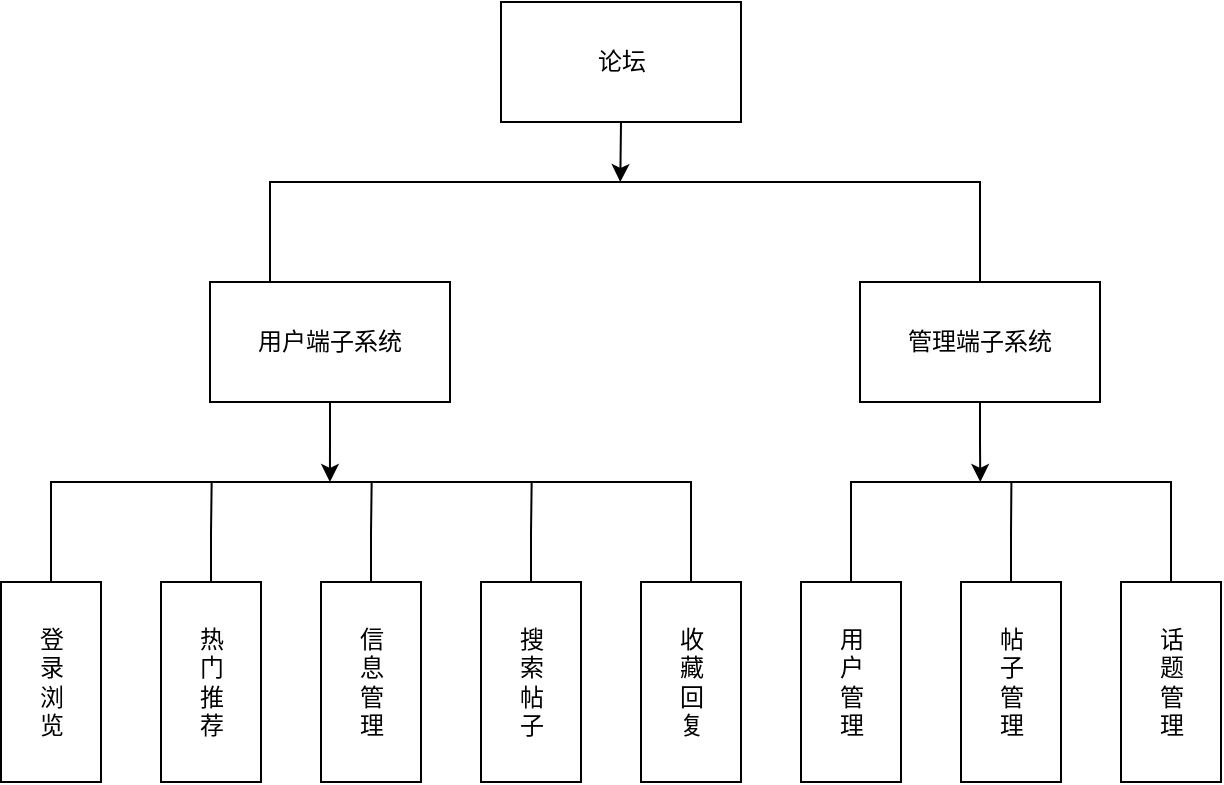 <mxfile version="17.4.0" type="github">
  <diagram id="6OVNL7MLLj3abh7c32OE" name="Page-1">
    <mxGraphModel dx="733" dy="405" grid="1" gridSize="10" guides="1" tooltips="1" connect="1" arrows="1" fold="1" page="1" pageScale="1" pageWidth="827" pageHeight="1169" math="0" shadow="0">
      <root>
        <mxCell id="0" />
        <mxCell id="1" parent="0" />
        <mxCell id="kMjIAKgMOnP7UoTgWlDa-37" style="edgeStyle=orthogonalEdgeStyle;rounded=0;orthogonalLoop=1;jettySize=auto;html=1;exitX=0.5;exitY=1;exitDx=0;exitDy=0;endArrow=classic;endFill=1;elbow=vertical;" edge="1" parent="1" source="kMjIAKgMOnP7UoTgWlDa-1">
          <mxGeometry relative="1" as="geometry">
            <mxPoint x="395.148" y="140" as="targetPoint" />
          </mxGeometry>
        </mxCell>
        <mxCell id="kMjIAKgMOnP7UoTgWlDa-1" value="论坛" style="rounded=0;whiteSpace=wrap;html=1;" vertex="1" parent="1">
          <mxGeometry x="335.5" y="50" width="120" height="60" as="geometry" />
        </mxCell>
        <mxCell id="kMjIAKgMOnP7UoTgWlDa-36" style="edgeStyle=orthogonalEdgeStyle;rounded=0;orthogonalLoop=1;jettySize=auto;html=1;exitX=0.5;exitY=0;exitDx=0;exitDy=0;endArrow=none;endFill=0;elbow=vertical;entryX=0.5;entryY=0;entryDx=0;entryDy=0;" edge="1" parent="1" source="kMjIAKgMOnP7UoTgWlDa-2" target="kMjIAKgMOnP7UoTgWlDa-4">
          <mxGeometry relative="1" as="geometry">
            <mxPoint x="540" y="150" as="targetPoint" />
            <Array as="points">
              <mxPoint x="220" y="140" />
              <mxPoint x="575" y="140" />
            </Array>
          </mxGeometry>
        </mxCell>
        <mxCell id="kMjIAKgMOnP7UoTgWlDa-39" style="edgeStyle=orthogonalEdgeStyle;rounded=0;orthogonalLoop=1;jettySize=auto;html=1;exitX=0.5;exitY=1;exitDx=0;exitDy=0;endArrow=classic;endFill=1;elbow=vertical;" edge="1" parent="1" source="kMjIAKgMOnP7UoTgWlDa-2">
          <mxGeometry relative="1" as="geometry">
            <mxPoint x="249.963" y="290" as="targetPoint" />
          </mxGeometry>
        </mxCell>
        <mxCell id="kMjIAKgMOnP7UoTgWlDa-2" value="用户端子系统" style="rounded=0;whiteSpace=wrap;html=1;" vertex="1" parent="1">
          <mxGeometry x="190" y="190" width="120" height="60" as="geometry" />
        </mxCell>
        <mxCell id="kMjIAKgMOnP7UoTgWlDa-40" style="edgeStyle=orthogonalEdgeStyle;rounded=0;orthogonalLoop=1;jettySize=auto;html=1;exitX=0.5;exitY=1;exitDx=0;exitDy=0;endArrow=classic;endFill=1;elbow=vertical;" edge="1" parent="1" source="kMjIAKgMOnP7UoTgWlDa-4">
          <mxGeometry relative="1" as="geometry">
            <mxPoint x="575.148" y="290" as="targetPoint" />
          </mxGeometry>
        </mxCell>
        <mxCell id="kMjIAKgMOnP7UoTgWlDa-4" value="管理端子系统" style="rounded=0;whiteSpace=wrap;html=1;" vertex="1" parent="1">
          <mxGeometry x="515" y="190" width="120" height="60" as="geometry" />
        </mxCell>
        <mxCell id="kMjIAKgMOnP7UoTgWlDa-20" style="edgeStyle=orthogonalEdgeStyle;rounded=0;orthogonalLoop=1;jettySize=auto;html=1;exitX=0.5;exitY=0;exitDx=0;exitDy=0;entryX=0.5;entryY=0;entryDx=0;entryDy=0;endArrow=none;endFill=0;" edge="1" parent="1" source="kMjIAKgMOnP7UoTgWlDa-5" target="kMjIAKgMOnP7UoTgWlDa-8">
          <mxGeometry relative="1" as="geometry">
            <Array as="points">
              <mxPoint x="111" y="290" />
              <mxPoint x="430" y="290" />
            </Array>
          </mxGeometry>
        </mxCell>
        <mxCell id="kMjIAKgMOnP7UoTgWlDa-5" value="登&lt;br&gt;录&lt;br&gt;浏&lt;br&gt;览" style="rounded=0;whiteSpace=wrap;html=1;" vertex="1" parent="1">
          <mxGeometry x="85.5" y="340" width="50" height="100" as="geometry" />
        </mxCell>
        <mxCell id="kMjIAKgMOnP7UoTgWlDa-23" style="edgeStyle=orthogonalEdgeStyle;rounded=0;orthogonalLoop=1;jettySize=auto;html=1;exitX=0.5;exitY=0;exitDx=0;exitDy=0;endArrow=none;endFill=0;" edge="1" parent="1" source="kMjIAKgMOnP7UoTgWlDa-7">
          <mxGeometry relative="1" as="geometry">
            <mxPoint x="350.833" y="290" as="targetPoint" />
          </mxGeometry>
        </mxCell>
        <mxCell id="kMjIAKgMOnP7UoTgWlDa-7" value="搜&lt;br&gt;索&lt;br&gt;帖&lt;br&gt;子" style="rounded=0;whiteSpace=wrap;html=1;" vertex="1" parent="1">
          <mxGeometry x="325.5" y="340" width="50" height="100" as="geometry" />
        </mxCell>
        <mxCell id="kMjIAKgMOnP7UoTgWlDa-8" value="收&lt;br&gt;藏&lt;br&gt;回&lt;br&gt;复" style="rounded=0;whiteSpace=wrap;html=1;" vertex="1" parent="1">
          <mxGeometry x="405.5" y="340" width="50" height="100" as="geometry" />
        </mxCell>
        <mxCell id="kMjIAKgMOnP7UoTgWlDa-22" style="edgeStyle=orthogonalEdgeStyle;rounded=0;orthogonalLoop=1;jettySize=auto;html=1;exitX=0.5;exitY=0;exitDx=0;exitDy=0;endArrow=none;endFill=0;" edge="1" parent="1" source="kMjIAKgMOnP7UoTgWlDa-9">
          <mxGeometry relative="1" as="geometry">
            <mxPoint x="270.833" y="290" as="targetPoint" />
          </mxGeometry>
        </mxCell>
        <mxCell id="kMjIAKgMOnP7UoTgWlDa-9" value="信&lt;br&gt;息&lt;br&gt;管&lt;br&gt;理" style="rounded=0;whiteSpace=wrap;html=1;" vertex="1" parent="1">
          <mxGeometry x="245.5" y="340" width="50" height="100" as="geometry" />
        </mxCell>
        <mxCell id="kMjIAKgMOnP7UoTgWlDa-41" style="edgeStyle=orthogonalEdgeStyle;rounded=0;orthogonalLoop=1;jettySize=auto;html=1;exitX=0.5;exitY=0;exitDx=0;exitDy=0;entryX=0.5;entryY=0;entryDx=0;entryDy=0;endArrow=none;endFill=0;elbow=vertical;" edge="1" parent="1" source="kMjIAKgMOnP7UoTgWlDa-10" target="kMjIAKgMOnP7UoTgWlDa-13">
          <mxGeometry relative="1" as="geometry">
            <Array as="points">
              <mxPoint x="510" y="290" />
              <mxPoint x="670" y="290" />
            </Array>
          </mxGeometry>
        </mxCell>
        <mxCell id="kMjIAKgMOnP7UoTgWlDa-10" value="用&lt;br&gt;户&lt;br&gt;管&lt;br&gt;理" style="rounded=0;whiteSpace=wrap;html=1;" vertex="1" parent="1">
          <mxGeometry x="485.5" y="340" width="50" height="100" as="geometry" />
        </mxCell>
        <mxCell id="kMjIAKgMOnP7UoTgWlDa-42" style="edgeStyle=orthogonalEdgeStyle;rounded=0;orthogonalLoop=1;jettySize=auto;html=1;exitX=0.5;exitY=0;exitDx=0;exitDy=0;endArrow=none;endFill=0;elbow=vertical;" edge="1" parent="1" source="kMjIAKgMOnP7UoTgWlDa-11">
          <mxGeometry relative="1" as="geometry">
            <mxPoint x="590.704" y="290" as="targetPoint" />
          </mxGeometry>
        </mxCell>
        <mxCell id="kMjIAKgMOnP7UoTgWlDa-11" value="帖&lt;br&gt;子&lt;br&gt;管&lt;br&gt;理" style="rounded=0;whiteSpace=wrap;html=1;" vertex="1" parent="1">
          <mxGeometry x="565.5" y="340" width="50" height="100" as="geometry" />
        </mxCell>
        <mxCell id="kMjIAKgMOnP7UoTgWlDa-13" value="话&lt;br&gt;题&lt;br&gt;管&lt;br&gt;理" style="rounded=0;whiteSpace=wrap;html=1;" vertex="1" parent="1">
          <mxGeometry x="645.5" y="340" width="50" height="100" as="geometry" />
        </mxCell>
        <mxCell id="kMjIAKgMOnP7UoTgWlDa-21" style="edgeStyle=orthogonalEdgeStyle;rounded=0;orthogonalLoop=1;jettySize=auto;html=1;exitX=0.5;exitY=0;exitDx=0;exitDy=0;endArrow=none;endFill=0;" edge="1" parent="1" source="kMjIAKgMOnP7UoTgWlDa-14">
          <mxGeometry relative="1" as="geometry">
            <mxPoint x="190.833" y="290" as="targetPoint" />
          </mxGeometry>
        </mxCell>
        <mxCell id="kMjIAKgMOnP7UoTgWlDa-14" value="热&lt;br&gt;门&lt;br&gt;推&lt;br&gt;荐" style="rounded=0;whiteSpace=wrap;html=1;" vertex="1" parent="1">
          <mxGeometry x="165.5" y="340" width="50" height="100" as="geometry" />
        </mxCell>
      </root>
    </mxGraphModel>
  </diagram>
</mxfile>
